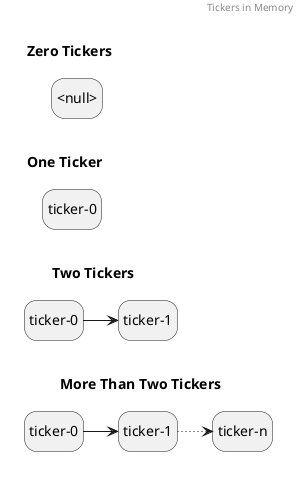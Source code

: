 @startuml 01_tickers_in_memory
hide empty description

header Tickers in Memory

label Tickers[
{{
    title Zero Tickers
    hide empty description

    state "<null>" as ticker_0
}}

{{
    title One Ticker
    hide empty description

    state "ticker-0" as ticker_0
}}

{{
    title Two Tickers 
    hide empty description

    state "ticker-0" as ticker_0
    state "ticker-1" as ticker_1
    ticker_0 -> ticker_1
}}

{{
    title More Than Two Tickers
    hide empty description

    state "ticker-0" as ticker_0
    state "ticker-1" as ticker_1
    state "ticker-n" as ticker_n
    ticker_0 -> ticker_1
    ticker_1 -right[dotted]> ticker_n
}}

]
@enduml